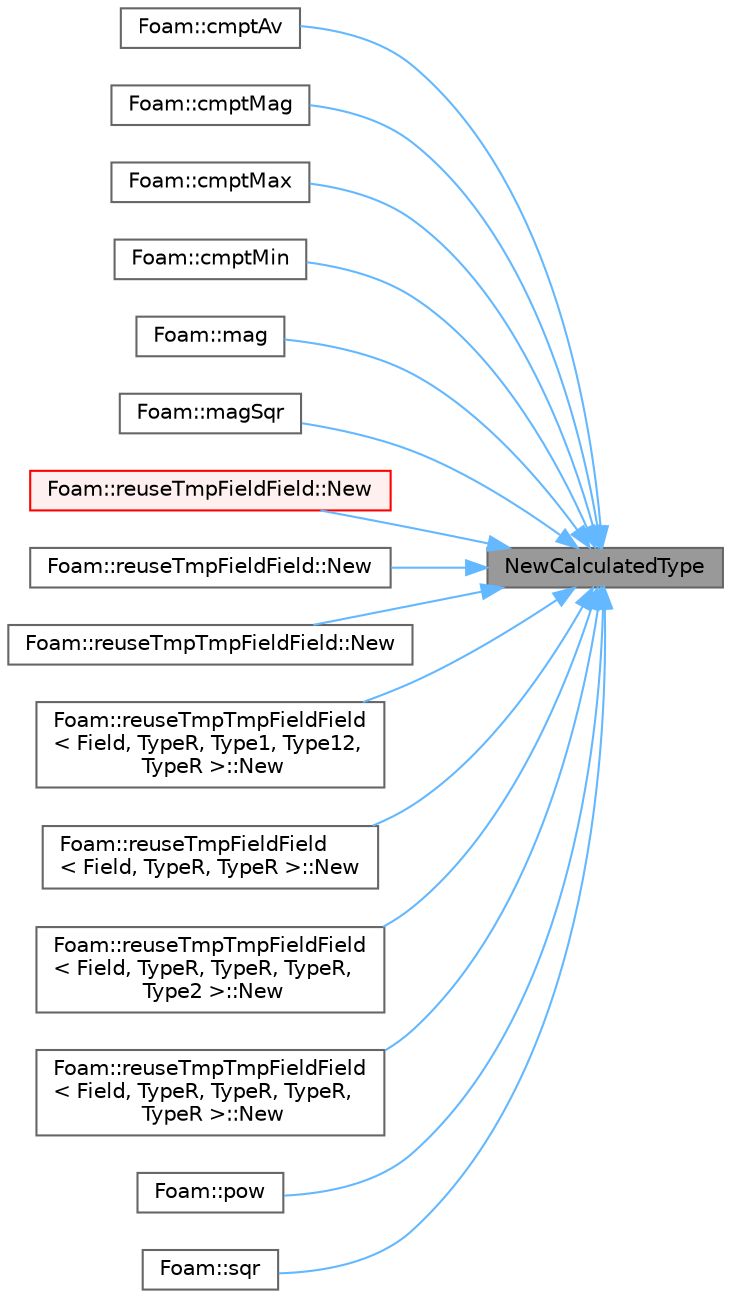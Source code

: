 digraph "NewCalculatedType"
{
 // LATEX_PDF_SIZE
  bgcolor="transparent";
  edge [fontname=Helvetica,fontsize=10,labelfontname=Helvetica,labelfontsize=10];
  node [fontname=Helvetica,fontsize=10,shape=box,height=0.2,width=0.4];
  rankdir="RL";
  Node1 [id="Node000001",label="NewCalculatedType",height=0.2,width=0.4,color="gray40", fillcolor="grey60", style="filled", fontcolor="black",tooltip=" "];
  Node1 -> Node2 [id="edge1_Node000001_Node000002",dir="back",color="steelblue1",style="solid",tooltip=" "];
  Node2 [id="Node000002",label="Foam::cmptAv",height=0.2,width=0.4,color="grey40", fillcolor="white", style="filled",URL="$namespaceFoam.html#a1288b83e6d427c0bab1e324c88c1d1b2",tooltip=" "];
  Node1 -> Node3 [id="edge2_Node000001_Node000003",dir="back",color="steelblue1",style="solid",tooltip=" "];
  Node3 [id="Node000003",label="Foam::cmptMag",height=0.2,width=0.4,color="grey40", fillcolor="white", style="filled",URL="$namespaceFoam.html#abce2806c40c0f7fd7aa326accd80dc73",tooltip=" "];
  Node1 -> Node4 [id="edge3_Node000001_Node000004",dir="back",color="steelblue1",style="solid",tooltip=" "];
  Node4 [id="Node000004",label="Foam::cmptMax",height=0.2,width=0.4,color="grey40", fillcolor="white", style="filled",URL="$namespaceFoam.html#a5abc2641f32806e7d501a5f88cbe6580",tooltip=" "];
  Node1 -> Node5 [id="edge4_Node000001_Node000005",dir="back",color="steelblue1",style="solid",tooltip=" "];
  Node5 [id="Node000005",label="Foam::cmptMin",height=0.2,width=0.4,color="grey40", fillcolor="white", style="filled",URL="$namespaceFoam.html#a575b34538838eacc339ad5a51b3d8f2f",tooltip=" "];
  Node1 -> Node6 [id="edge5_Node000001_Node000006",dir="back",color="steelblue1",style="solid",tooltip=" "];
  Node6 [id="Node000006",label="Foam::mag",height=0.2,width=0.4,color="grey40", fillcolor="white", style="filled",URL="$namespaceFoam.html#a9b575edcf7f3ecbbfe2a138e4438dbfb",tooltip=" "];
  Node1 -> Node7 [id="edge6_Node000001_Node000007",dir="back",color="steelblue1",style="solid",tooltip=" "];
  Node7 [id="Node000007",label="Foam::magSqr",height=0.2,width=0.4,color="grey40", fillcolor="white", style="filled",URL="$namespaceFoam.html#abd2f2dbcbc972735e3868190db548e0c",tooltip=" "];
  Node1 -> Node8 [id="edge7_Node000001_Node000008",dir="back",color="steelblue1",style="solid",tooltip=" "];
  Node8 [id="Node000008",label="Foam::reuseTmpFieldField::New",height=0.2,width=0.4,color="red", fillcolor="#FFF0F0", style="filled",URL="$structFoam_1_1reuseTmpFieldField.html#a7e7d235ed469ccd03d49fd96eceb676d",tooltip=" "];
  Node1 -> Node17 [id="edge8_Node000001_Node000017",dir="back",color="steelblue1",style="solid",tooltip=" "];
  Node17 [id="Node000017",label="Foam::reuseTmpFieldField::New",height=0.2,width=0.4,color="grey40", fillcolor="white", style="filled",URL="$structFoam_1_1reuseTmpFieldField.html#aedfb99b5958c0a3d987818a0bbf60164",tooltip=" "];
  Node1 -> Node18 [id="edge9_Node000001_Node000018",dir="back",color="steelblue1",style="solid",tooltip=" "];
  Node18 [id="Node000018",label="Foam::reuseTmpTmpFieldField::New",height=0.2,width=0.4,color="grey40", fillcolor="white", style="filled",URL="$structFoam_1_1reuseTmpTmpFieldField.html#accde53760d243986a7d4b7ec6a873c53",tooltip=" "];
  Node1 -> Node19 [id="edge10_Node000001_Node000019",dir="back",color="steelblue1",style="solid",tooltip=" "];
  Node19 [id="Node000019",label="Foam::reuseTmpTmpFieldField\l\< Field, TypeR, Type1, Type12,\l TypeR \>::New",height=0.2,width=0.4,color="grey40", fillcolor="white", style="filled",URL="$structFoam_1_1reuseTmpTmpFieldField_3_01Field_00_01TypeR_00_01Type1_00_01Type12_00_01TypeR_01_4.html#a41e2635ba86274cb6249f7430738b50c",tooltip=" "];
  Node1 -> Node20 [id="edge11_Node000001_Node000020",dir="back",color="steelblue1",style="solid",tooltip=" "];
  Node20 [id="Node000020",label="Foam::reuseTmpFieldField\l\< Field, TypeR, TypeR \>::New",height=0.2,width=0.4,color="grey40", fillcolor="white", style="filled",URL="$structFoam_1_1reuseTmpFieldField_3_01Field_00_01TypeR_00_01TypeR_01_4.html#a3276e7a8a5e2cee2898c718044a0f0ae",tooltip=" "];
  Node1 -> Node21 [id="edge12_Node000001_Node000021",dir="back",color="steelblue1",style="solid",tooltip=" "];
  Node21 [id="Node000021",label="Foam::reuseTmpTmpFieldField\l\< Field, TypeR, TypeR, TypeR,\l Type2 \>::New",height=0.2,width=0.4,color="grey40", fillcolor="white", style="filled",URL="$structFoam_1_1reuseTmpTmpFieldField_3_01Field_00_01TypeR_00_01TypeR_00_01TypeR_00_01Type2_01_4.html#a75b61560b235ab6ade8b65b5ffcdb8f0",tooltip=" "];
  Node1 -> Node22 [id="edge13_Node000001_Node000022",dir="back",color="steelblue1",style="solid",tooltip=" "];
  Node22 [id="Node000022",label="Foam::reuseTmpTmpFieldField\l\< Field, TypeR, TypeR, TypeR,\l TypeR \>::New",height=0.2,width=0.4,color="grey40", fillcolor="white", style="filled",URL="$structFoam_1_1reuseTmpTmpFieldField_3_01Field_00_01TypeR_00_01TypeR_00_01TypeR_00_01TypeR_01_4.html#ae6b2d6c261df9b5af32a2b7c03dec5b6",tooltip=" "];
  Node1 -> Node23 [id="edge14_Node000001_Node000023",dir="back",color="steelblue1",style="solid",tooltip=" "];
  Node23 [id="Node000023",label="Foam::pow",height=0.2,width=0.4,color="grey40", fillcolor="white", style="filled",URL="$namespaceFoam.html#a2668471851cda42e6be0f9076620f190",tooltip=" "];
  Node1 -> Node24 [id="edge15_Node000001_Node000024",dir="back",color="steelblue1",style="solid",tooltip=" "];
  Node24 [id="Node000024",label="Foam::sqr",height=0.2,width=0.4,color="grey40", fillcolor="white", style="filled",URL="$namespaceFoam.html#a2bd67dffa0d200b8655c6f0dbefbdbdc",tooltip=" "];
}
